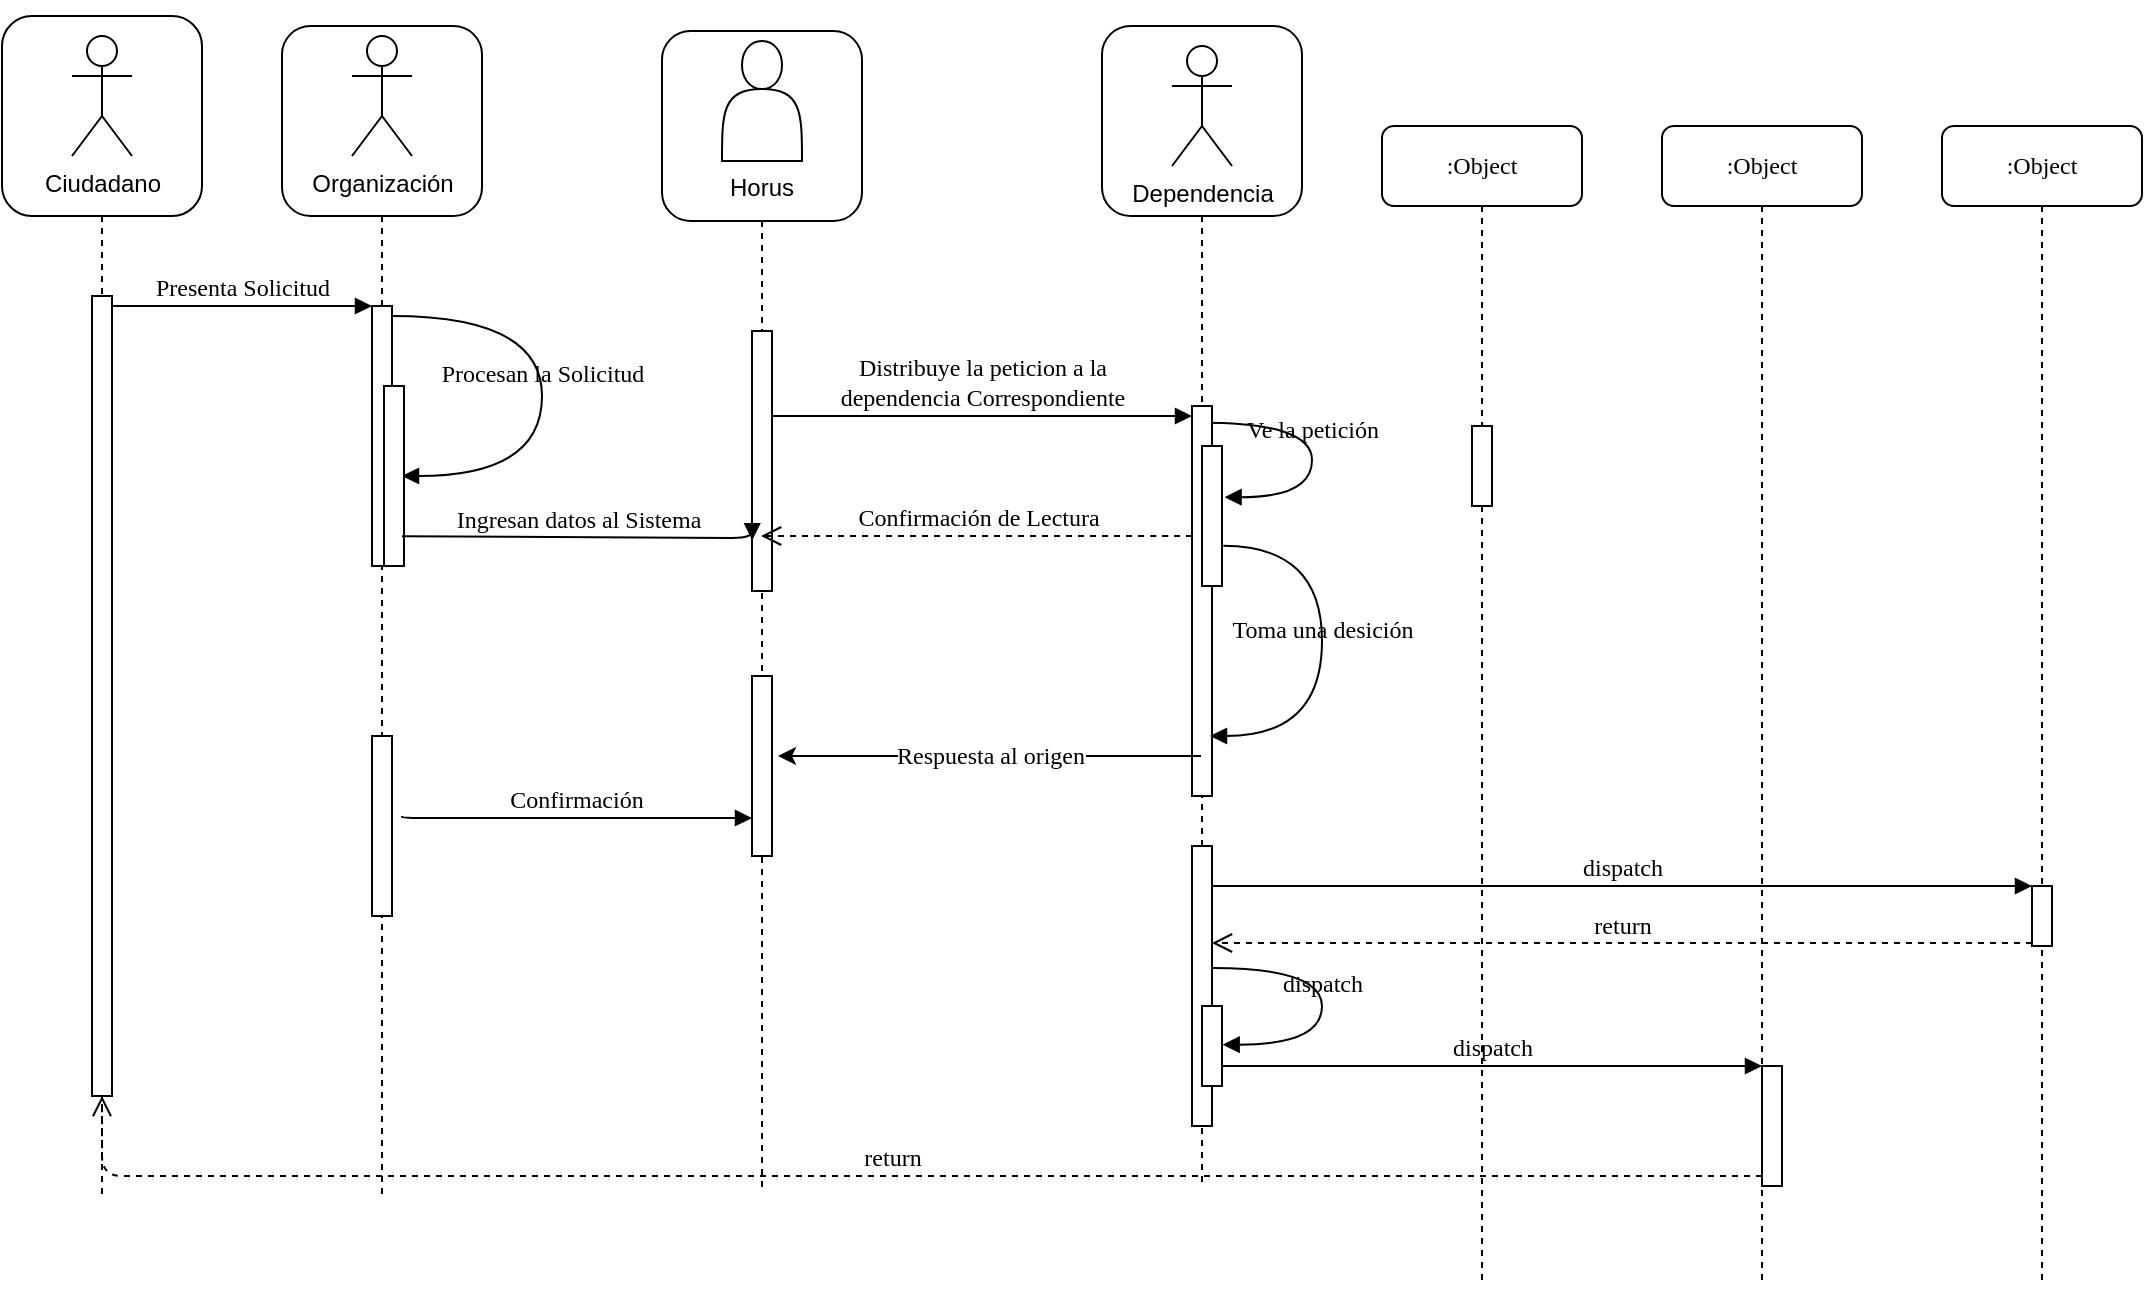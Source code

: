 <mxfile version="23.1.5" type="device">
  <diagram name="Page-1" id="13e1069c-82ec-6db2-03f1-153e76fe0fe0">
    <mxGraphModel dx="690" dy="451" grid="1" gridSize="10" guides="1" tooltips="1" connect="1" arrows="1" fold="1" page="1" pageScale="1" pageWidth="1100" pageHeight="850" background="none" math="0" shadow="0">
      <root>
        <mxCell id="0" />
        <mxCell id="1" parent="0" />
        <mxCell id="7baba1c4bc27f4b0-2" value="" style="shape=umlLifeline;perimeter=lifelinePerimeter;whiteSpace=wrap;html=1;container=1;collapsible=0;recursiveResize=0;outlineConnect=0;rounded=1;shadow=0;comic=0;labelBackgroundColor=none;strokeWidth=1;fontFamily=Verdana;fontSize=12;align=center;size=95;" parent="1" vertex="1">
          <mxGeometry x="240" y="25" width="100" height="585" as="geometry" />
        </mxCell>
        <mxCell id="7baba1c4bc27f4b0-10" value="" style="html=1;points=[];perimeter=orthogonalPerimeter;rounded=0;shadow=0;comic=0;labelBackgroundColor=none;strokeWidth=1;fontFamily=Verdana;fontSize=12;align=center;" parent="7baba1c4bc27f4b0-2" vertex="1">
          <mxGeometry x="45" y="140" width="10" height="130" as="geometry" />
        </mxCell>
        <mxCell id="zA0kbx7MwFwauIPbGUNr-10" value="Organización" style="shape=umlActor;verticalLabelPosition=bottom;verticalAlign=top;html=1;outlineConnect=0;" vertex="1" parent="7baba1c4bc27f4b0-2">
          <mxGeometry x="35" y="5" width="30" height="60" as="geometry" />
        </mxCell>
        <mxCell id="zA0kbx7MwFwauIPbGUNr-12" value="Procesan la Solicitud" style="html=1;verticalAlign=bottom;endArrow=block;labelBackgroundColor=none;fontFamily=Verdana;fontSize=12;elbow=vertical;edgeStyle=orthogonalEdgeStyle;curved=1;exitX=1.038;exitY=0.345;exitPerimeter=0;entryX=0.9;entryY=0.5;entryDx=0;entryDy=0;entryPerimeter=0;" edge="1" parent="7baba1c4bc27f4b0-2" target="zA0kbx7MwFwauIPbGUNr-15">
          <mxGeometry x="-0.001" relative="1" as="geometry">
            <mxPoint x="55" y="145" as="sourcePoint" />
            <mxPoint x="70" y="183" as="targetPoint" />
            <Array as="points">
              <mxPoint x="130" y="145" />
              <mxPoint x="130" y="225" />
            </Array>
            <mxPoint as="offset" />
          </mxGeometry>
        </mxCell>
        <mxCell id="zA0kbx7MwFwauIPbGUNr-15" value="" style="html=1;points=[];perimeter=orthogonalPerimeter;rounded=0;shadow=0;comic=0;labelBackgroundColor=none;strokeWidth=1;fontFamily=Verdana;fontSize=12;align=center;" vertex="1" parent="7baba1c4bc27f4b0-2">
          <mxGeometry x="51" y="180" width="10" height="90" as="geometry" />
        </mxCell>
        <mxCell id="zA0kbx7MwFwauIPbGUNr-21" value="" style="html=1;points=[];perimeter=orthogonalPerimeter;rounded=0;shadow=0;comic=0;labelBackgroundColor=none;strokeWidth=1;fontFamily=Verdana;fontSize=12;align=center;" vertex="1" parent="7baba1c4bc27f4b0-2">
          <mxGeometry x="45" y="355" width="10" height="90" as="geometry" />
        </mxCell>
        <mxCell id="7baba1c4bc27f4b0-3" value="" style="shape=umlLifeline;perimeter=lifelinePerimeter;whiteSpace=wrap;html=1;container=1;collapsible=0;recursiveResize=0;outlineConnect=0;rounded=1;shadow=0;comic=0;labelBackgroundColor=none;strokeWidth=1;fontFamily=Verdana;fontSize=12;align=center;size=95;" parent="1" vertex="1">
          <mxGeometry x="430" y="27.5" width="100" height="580" as="geometry" />
        </mxCell>
        <mxCell id="7baba1c4bc27f4b0-13" value="" style="html=1;points=[];perimeter=orthogonalPerimeter;rounded=0;shadow=0;comic=0;labelBackgroundColor=none;strokeWidth=1;fontFamily=Verdana;fontSize=12;align=center;" parent="7baba1c4bc27f4b0-3" vertex="1">
          <mxGeometry x="45" y="150" width="10" height="130" as="geometry" />
        </mxCell>
        <mxCell id="zA0kbx7MwFwauIPbGUNr-13" value="&lt;br&gt;&lt;br&gt;&lt;br&gt;&lt;br&gt;&lt;br&gt;&lt;br&gt;Horus" style="shape=actor;whiteSpace=wrap;html=1;" vertex="1" parent="7baba1c4bc27f4b0-3">
          <mxGeometry x="30" y="5" width="40" height="60" as="geometry" />
        </mxCell>
        <mxCell id="zA0kbx7MwFwauIPbGUNr-19" value="" style="html=1;points=[];perimeter=orthogonalPerimeter;rounded=0;shadow=0;comic=0;labelBackgroundColor=none;strokeWidth=1;fontFamily=Verdana;fontSize=12;align=center;" vertex="1" parent="7baba1c4bc27f4b0-3">
          <mxGeometry x="45" y="322.5" width="10" height="90" as="geometry" />
        </mxCell>
        <mxCell id="7baba1c4bc27f4b0-4" value="" style="shape=umlLifeline;perimeter=lifelinePerimeter;whiteSpace=wrap;html=1;container=1;collapsible=0;recursiveResize=0;outlineConnect=0;rounded=1;shadow=0;comic=0;labelBackgroundColor=none;strokeWidth=1;fontFamily=Verdana;fontSize=12;align=center;size=95;" parent="1" vertex="1">
          <mxGeometry x="650" y="25" width="100" height="580" as="geometry" />
        </mxCell>
        <mxCell id="zA0kbx7MwFwauIPbGUNr-14" value="Dependencia" style="shape=umlActor;verticalLabelPosition=bottom;verticalAlign=top;html=1;outlineConnect=0;" vertex="1" parent="7baba1c4bc27f4b0-4">
          <mxGeometry x="35" y="10" width="30" height="60" as="geometry" />
        </mxCell>
        <mxCell id="zA0kbx7MwFwauIPbGUNr-18" value="Ve la petición" style="html=1;verticalAlign=bottom;endArrow=block;labelBackgroundColor=none;fontFamily=Verdana;fontSize=12;elbow=vertical;edgeStyle=orthogonalEdgeStyle;curved=1;entryX=1.13;entryY=0.366;entryPerimeter=0;exitX=1.038;exitY=0.345;exitPerimeter=0;entryDx=0;entryDy=0;" edge="1" parent="7baba1c4bc27f4b0-4" target="7baba1c4bc27f4b0-34">
          <mxGeometry relative="1" as="geometry">
            <mxPoint x="50.003" y="198.33" as="sourcePoint" />
            <mxPoint x="55.003" y="236.663" as="targetPoint" />
            <Array as="points">
              <mxPoint x="105" y="198" />
              <mxPoint x="105" y="236" />
            </Array>
          </mxGeometry>
        </mxCell>
        <mxCell id="7baba1c4bc27f4b0-5" value=":Object" style="shape=umlLifeline;perimeter=lifelinePerimeter;whiteSpace=wrap;html=1;container=1;collapsible=0;recursiveResize=0;outlineConnect=0;rounded=1;shadow=0;comic=0;labelBackgroundColor=none;strokeWidth=1;fontFamily=Verdana;fontSize=12;align=center;" parent="1" vertex="1">
          <mxGeometry x="790" y="75" width="100" height="580" as="geometry" />
        </mxCell>
        <mxCell id="7baba1c4bc27f4b0-6" value=":Object" style="shape=umlLifeline;perimeter=lifelinePerimeter;whiteSpace=wrap;html=1;container=1;collapsible=0;recursiveResize=0;outlineConnect=0;rounded=1;shadow=0;comic=0;labelBackgroundColor=none;strokeWidth=1;fontFamily=Verdana;fontSize=12;align=center;" parent="1" vertex="1">
          <mxGeometry x="930" y="75" width="100" height="580" as="geometry" />
        </mxCell>
        <mxCell id="7baba1c4bc27f4b0-7" value=":Object" style="shape=umlLifeline;perimeter=lifelinePerimeter;whiteSpace=wrap;html=1;container=1;collapsible=0;recursiveResize=0;outlineConnect=0;rounded=1;shadow=0;comic=0;labelBackgroundColor=none;strokeWidth=1;fontFamily=Verdana;fontSize=12;align=center;" parent="1" vertex="1">
          <mxGeometry x="1070" y="75" width="100" height="580" as="geometry" />
        </mxCell>
        <mxCell id="7baba1c4bc27f4b0-8" value="" style="shape=umlLifeline;perimeter=lifelinePerimeter;whiteSpace=wrap;html=1;container=1;collapsible=0;recursiveResize=0;outlineConnect=0;rounded=1;shadow=0;comic=0;labelBackgroundColor=none;strokeWidth=1;fontFamily=Verdana;fontSize=12;align=center;size=100;" parent="1" vertex="1">
          <mxGeometry x="100" y="20" width="100" height="590" as="geometry" />
        </mxCell>
        <mxCell id="7baba1c4bc27f4b0-9" value="" style="html=1;points=[];perimeter=orthogonalPerimeter;rounded=0;shadow=0;comic=0;labelBackgroundColor=none;strokeWidth=1;fontFamily=Verdana;fontSize=12;align=center;" parent="7baba1c4bc27f4b0-8" vertex="1">
          <mxGeometry x="45" y="140" width="10" height="400" as="geometry" />
        </mxCell>
        <mxCell id="zA0kbx7MwFwauIPbGUNr-1" value="Ciudadano" style="shape=umlActor;verticalLabelPosition=bottom;verticalAlign=top;html=1;outlineConnect=0;" vertex="1" parent="7baba1c4bc27f4b0-8">
          <mxGeometry x="35" y="10" width="30" height="60" as="geometry" />
        </mxCell>
        <mxCell id="7baba1c4bc27f4b0-16" value="" style="html=1;points=[];perimeter=orthogonalPerimeter;rounded=0;shadow=0;comic=0;labelBackgroundColor=none;strokeWidth=1;fontFamily=Verdana;fontSize=12;align=center;" parent="1" vertex="1">
          <mxGeometry x="695" y="215" width="10" height="195" as="geometry" />
        </mxCell>
        <mxCell id="7baba1c4bc27f4b0-17" value="Distribuye la peticion a la &lt;br&gt;dependencia Correspondiente" style="html=1;verticalAlign=bottom;endArrow=block;labelBackgroundColor=none;fontFamily=Verdana;fontSize=12;edgeStyle=elbowEdgeStyle;elbow=vertical;" parent="1" source="7baba1c4bc27f4b0-13" target="7baba1c4bc27f4b0-16" edge="1">
          <mxGeometry relative="1" as="geometry">
            <mxPoint x="510" y="220" as="sourcePoint" />
            <Array as="points">
              <mxPoint x="490" y="220" />
            </Array>
          </mxGeometry>
        </mxCell>
        <mxCell id="7baba1c4bc27f4b0-19" value="" style="html=1;points=[];perimeter=orthogonalPerimeter;rounded=0;shadow=0;comic=0;labelBackgroundColor=none;strokeWidth=1;fontFamily=Verdana;fontSize=12;align=center;" parent="1" vertex="1">
          <mxGeometry x="835" y="225" width="10" height="40" as="geometry" />
        </mxCell>
        <mxCell id="7baba1c4bc27f4b0-22" value="" style="html=1;points=[];perimeter=orthogonalPerimeter;rounded=0;shadow=0;comic=0;labelBackgroundColor=none;strokeWidth=1;fontFamily=Verdana;fontSize=12;align=center;" parent="1" vertex="1">
          <mxGeometry x="695" y="435" width="10" height="140" as="geometry" />
        </mxCell>
        <mxCell id="7baba1c4bc27f4b0-25" value="" style="html=1;points=[];perimeter=orthogonalPerimeter;rounded=0;shadow=0;comic=0;labelBackgroundColor=none;strokeColor=#000000;strokeWidth=1;fillColor=#FFFFFF;fontFamily=Verdana;fontSize=12;fontColor=#000000;align=center;" parent="1" vertex="1">
          <mxGeometry x="1115" y="455" width="10" height="30" as="geometry" />
        </mxCell>
        <mxCell id="7baba1c4bc27f4b0-26" value="dispatch" style="html=1;verticalAlign=bottom;endArrow=block;entryX=0;entryY=0;labelBackgroundColor=none;fontFamily=Verdana;fontSize=12;" parent="1" source="7baba1c4bc27f4b0-22" target="7baba1c4bc27f4b0-25" edge="1">
          <mxGeometry relative="1" as="geometry">
            <mxPoint x="1040" y="335" as="sourcePoint" />
          </mxGeometry>
        </mxCell>
        <mxCell id="7baba1c4bc27f4b0-27" value="return" style="html=1;verticalAlign=bottom;endArrow=open;dashed=1;endSize=8;exitX=0;exitY=0.95;labelBackgroundColor=none;fontFamily=Verdana;fontSize=12;" parent="1" source="7baba1c4bc27f4b0-25" target="7baba1c4bc27f4b0-22" edge="1">
          <mxGeometry relative="1" as="geometry">
            <mxPoint x="1040" y="411" as="targetPoint" />
          </mxGeometry>
        </mxCell>
        <mxCell id="7baba1c4bc27f4b0-28" value="" style="html=1;points=[];perimeter=orthogonalPerimeter;rounded=0;shadow=0;comic=0;labelBackgroundColor=none;strokeWidth=1;fontFamily=Verdana;fontSize=12;align=center;" parent="1" vertex="1">
          <mxGeometry x="980" y="545" width="10" height="60" as="geometry" />
        </mxCell>
        <mxCell id="7baba1c4bc27f4b0-29" value="dispatch" style="html=1;verticalAlign=bottom;endArrow=block;entryX=0;entryY=0;labelBackgroundColor=none;fontFamily=Verdana;fontSize=12;edgeStyle=elbowEdgeStyle;elbow=vertical;" parent="1" source="7baba1c4bc27f4b0-37" target="7baba1c4bc27f4b0-28" edge="1">
          <mxGeometry relative="1" as="geometry">
            <mxPoint x="910" y="545" as="sourcePoint" />
          </mxGeometry>
        </mxCell>
        <mxCell id="7baba1c4bc27f4b0-30" value="return" style="html=1;verticalAlign=bottom;endArrow=open;dashed=1;endSize=8;labelBackgroundColor=none;fontFamily=Verdana;fontSize=12;edgeStyle=elbowEdgeStyle;elbow=vertical;" parent="1" source="7baba1c4bc27f4b0-28" target="7baba1c4bc27f4b0-9" edge="1">
          <mxGeometry relative="1" as="geometry">
            <mxPoint x="800" y="626" as="targetPoint" />
            <Array as="points">
              <mxPoint x="570" y="600" />
            </Array>
          </mxGeometry>
        </mxCell>
        <mxCell id="7baba1c4bc27f4b0-11" value="Presenta Solicitud" style="html=1;verticalAlign=bottom;endArrow=block;entryX=0;entryY=0;labelBackgroundColor=none;fontFamily=Verdana;fontSize=12;edgeStyle=elbowEdgeStyle;elbow=vertical;" parent="1" source="7baba1c4bc27f4b0-9" target="7baba1c4bc27f4b0-10" edge="1">
          <mxGeometry relative="1" as="geometry">
            <mxPoint x="220" y="190" as="sourcePoint" />
          </mxGeometry>
        </mxCell>
        <mxCell id="7baba1c4bc27f4b0-14" value="Ingresan datos al Sistema" style="html=1;verticalAlign=bottom;endArrow=block;labelBackgroundColor=none;fontFamily=Verdana;fontSize=12;edgeStyle=elbowEdgeStyle;elbow=vertical;entryX=0.011;entryY=0.805;entryDx=0;entryDy=0;entryPerimeter=0;" parent="1" target="7baba1c4bc27f4b0-13" edge="1">
          <mxGeometry x="-0.002" relative="1" as="geometry">
            <mxPoint x="300" y="280.186" as="sourcePoint" />
            <mxPoint x="460" y="279.996" as="targetPoint" />
            <Array as="points" />
            <mxPoint as="offset" />
          </mxGeometry>
        </mxCell>
        <mxCell id="7baba1c4bc27f4b0-34" value="" style="html=1;points=[];perimeter=orthogonalPerimeter;rounded=0;shadow=0;comic=0;labelBackgroundColor=none;strokeWidth=1;fontFamily=Verdana;fontSize=12;align=center;" parent="1" vertex="1">
          <mxGeometry x="700" y="235" width="10" height="70" as="geometry" />
        </mxCell>
        <mxCell id="7baba1c4bc27f4b0-36" value="Toma una desición" style="html=1;verticalAlign=bottom;endArrow=block;labelBackgroundColor=none;fontFamily=Verdana;fontSize=12;elbow=vertical;edgeStyle=orthogonalEdgeStyle;curved=1;exitX=1.066;exitY=0.713;exitPerimeter=0;" parent="1" source="7baba1c4bc27f4b0-34" edge="1">
          <mxGeometry relative="1" as="geometry">
            <mxPoint x="720.333" y="345" as="sourcePoint" />
            <mxPoint x="704" y="380" as="targetPoint" />
            <Array as="points">
              <mxPoint x="760" y="285" />
              <mxPoint x="760" y="380" />
            </Array>
          </mxGeometry>
        </mxCell>
        <mxCell id="7baba1c4bc27f4b0-37" value="" style="html=1;points=[];perimeter=orthogonalPerimeter;rounded=0;shadow=0;comic=0;labelBackgroundColor=none;strokeWidth=1;fontFamily=Verdana;fontSize=12;align=center;" parent="1" vertex="1">
          <mxGeometry x="700" y="515" width="10" height="40" as="geometry" />
        </mxCell>
        <mxCell id="7baba1c4bc27f4b0-39" value="dispatch" style="html=1;verticalAlign=bottom;endArrow=block;labelBackgroundColor=none;fontFamily=Verdana;fontSize=12;elbow=vertical;edgeStyle=orthogonalEdgeStyle;curved=1;entryX=1;entryY=0.286;entryPerimeter=0;exitX=1.038;exitY=0.345;exitPerimeter=0;" parent="1" edge="1">
          <mxGeometry relative="1" as="geometry">
            <mxPoint x="705.333" y="496" as="sourcePoint" />
            <mxPoint x="710.333" y="534.333" as="targetPoint" />
            <Array as="points">
              <mxPoint x="760" y="496" />
              <mxPoint x="760" y="534" />
            </Array>
          </mxGeometry>
        </mxCell>
        <mxCell id="zA0kbx7MwFwauIPbGUNr-16" value="Confirmación de Lectura" style="html=1;verticalAlign=bottom;endArrow=open;dashed=1;endSize=8;labelBackgroundColor=none;fontFamily=Verdana;fontSize=12;edgeStyle=elbowEdgeStyle;elbow=vertical;" edge="1" parent="1">
          <mxGeometry relative="1" as="geometry">
            <mxPoint x="479.548" y="280" as="targetPoint" />
            <Array as="points">
              <mxPoint x="680" y="280" />
              <mxPoint x="710" y="280" />
            </Array>
            <mxPoint x="695" y="280" as="sourcePoint" />
          </mxGeometry>
        </mxCell>
        <mxCell id="zA0kbx7MwFwauIPbGUNr-20" value="Respuesta al origen" style="endArrow=classic;html=1;rounded=0;fontFamily=Verdana;fontSize=12;" edge="1" parent="1" source="7baba1c4bc27f4b0-4">
          <mxGeometry width="50" height="50" relative="1" as="geometry">
            <mxPoint x="700" y="390" as="sourcePoint" />
            <mxPoint x="488" y="390" as="targetPoint" />
            <Array as="points">
              <mxPoint x="600" y="390" />
            </Array>
          </mxGeometry>
        </mxCell>
        <mxCell id="zA0kbx7MwFwauIPbGUNr-23" value="Confirmación" style="html=1;verticalAlign=bottom;endArrow=block;labelBackgroundColor=none;fontFamily=Verdana;fontSize=12;edgeStyle=elbowEdgeStyle;elbow=vertical;entryX=0.011;entryY=0.805;entryDx=0;entryDy=0;entryPerimeter=0;" edge="1" parent="1">
          <mxGeometry x="-0.002" relative="1" as="geometry">
            <mxPoint x="300" y="419.996" as="sourcePoint" />
            <mxPoint x="475" y="421.81" as="targetPoint" />
            <Array as="points" />
            <mxPoint as="offset" />
          </mxGeometry>
        </mxCell>
      </root>
    </mxGraphModel>
  </diagram>
</mxfile>
